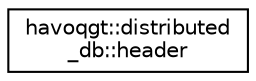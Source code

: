 digraph "Graphical Class Hierarchy"
{
  edge [fontname="Helvetica",fontsize="10",labelfontname="Helvetica",labelfontsize="10"];
  node [fontname="Helvetica",fontsize="10",shape=record];
  rankdir="LR";
  Node1 [label="havoqgt::distributed\l_db::header",height=0.2,width=0.4,color="black", fillcolor="white", style="filled",URL="$structhavoqgt_1_1distributed__db_1_1header.html"];
}
